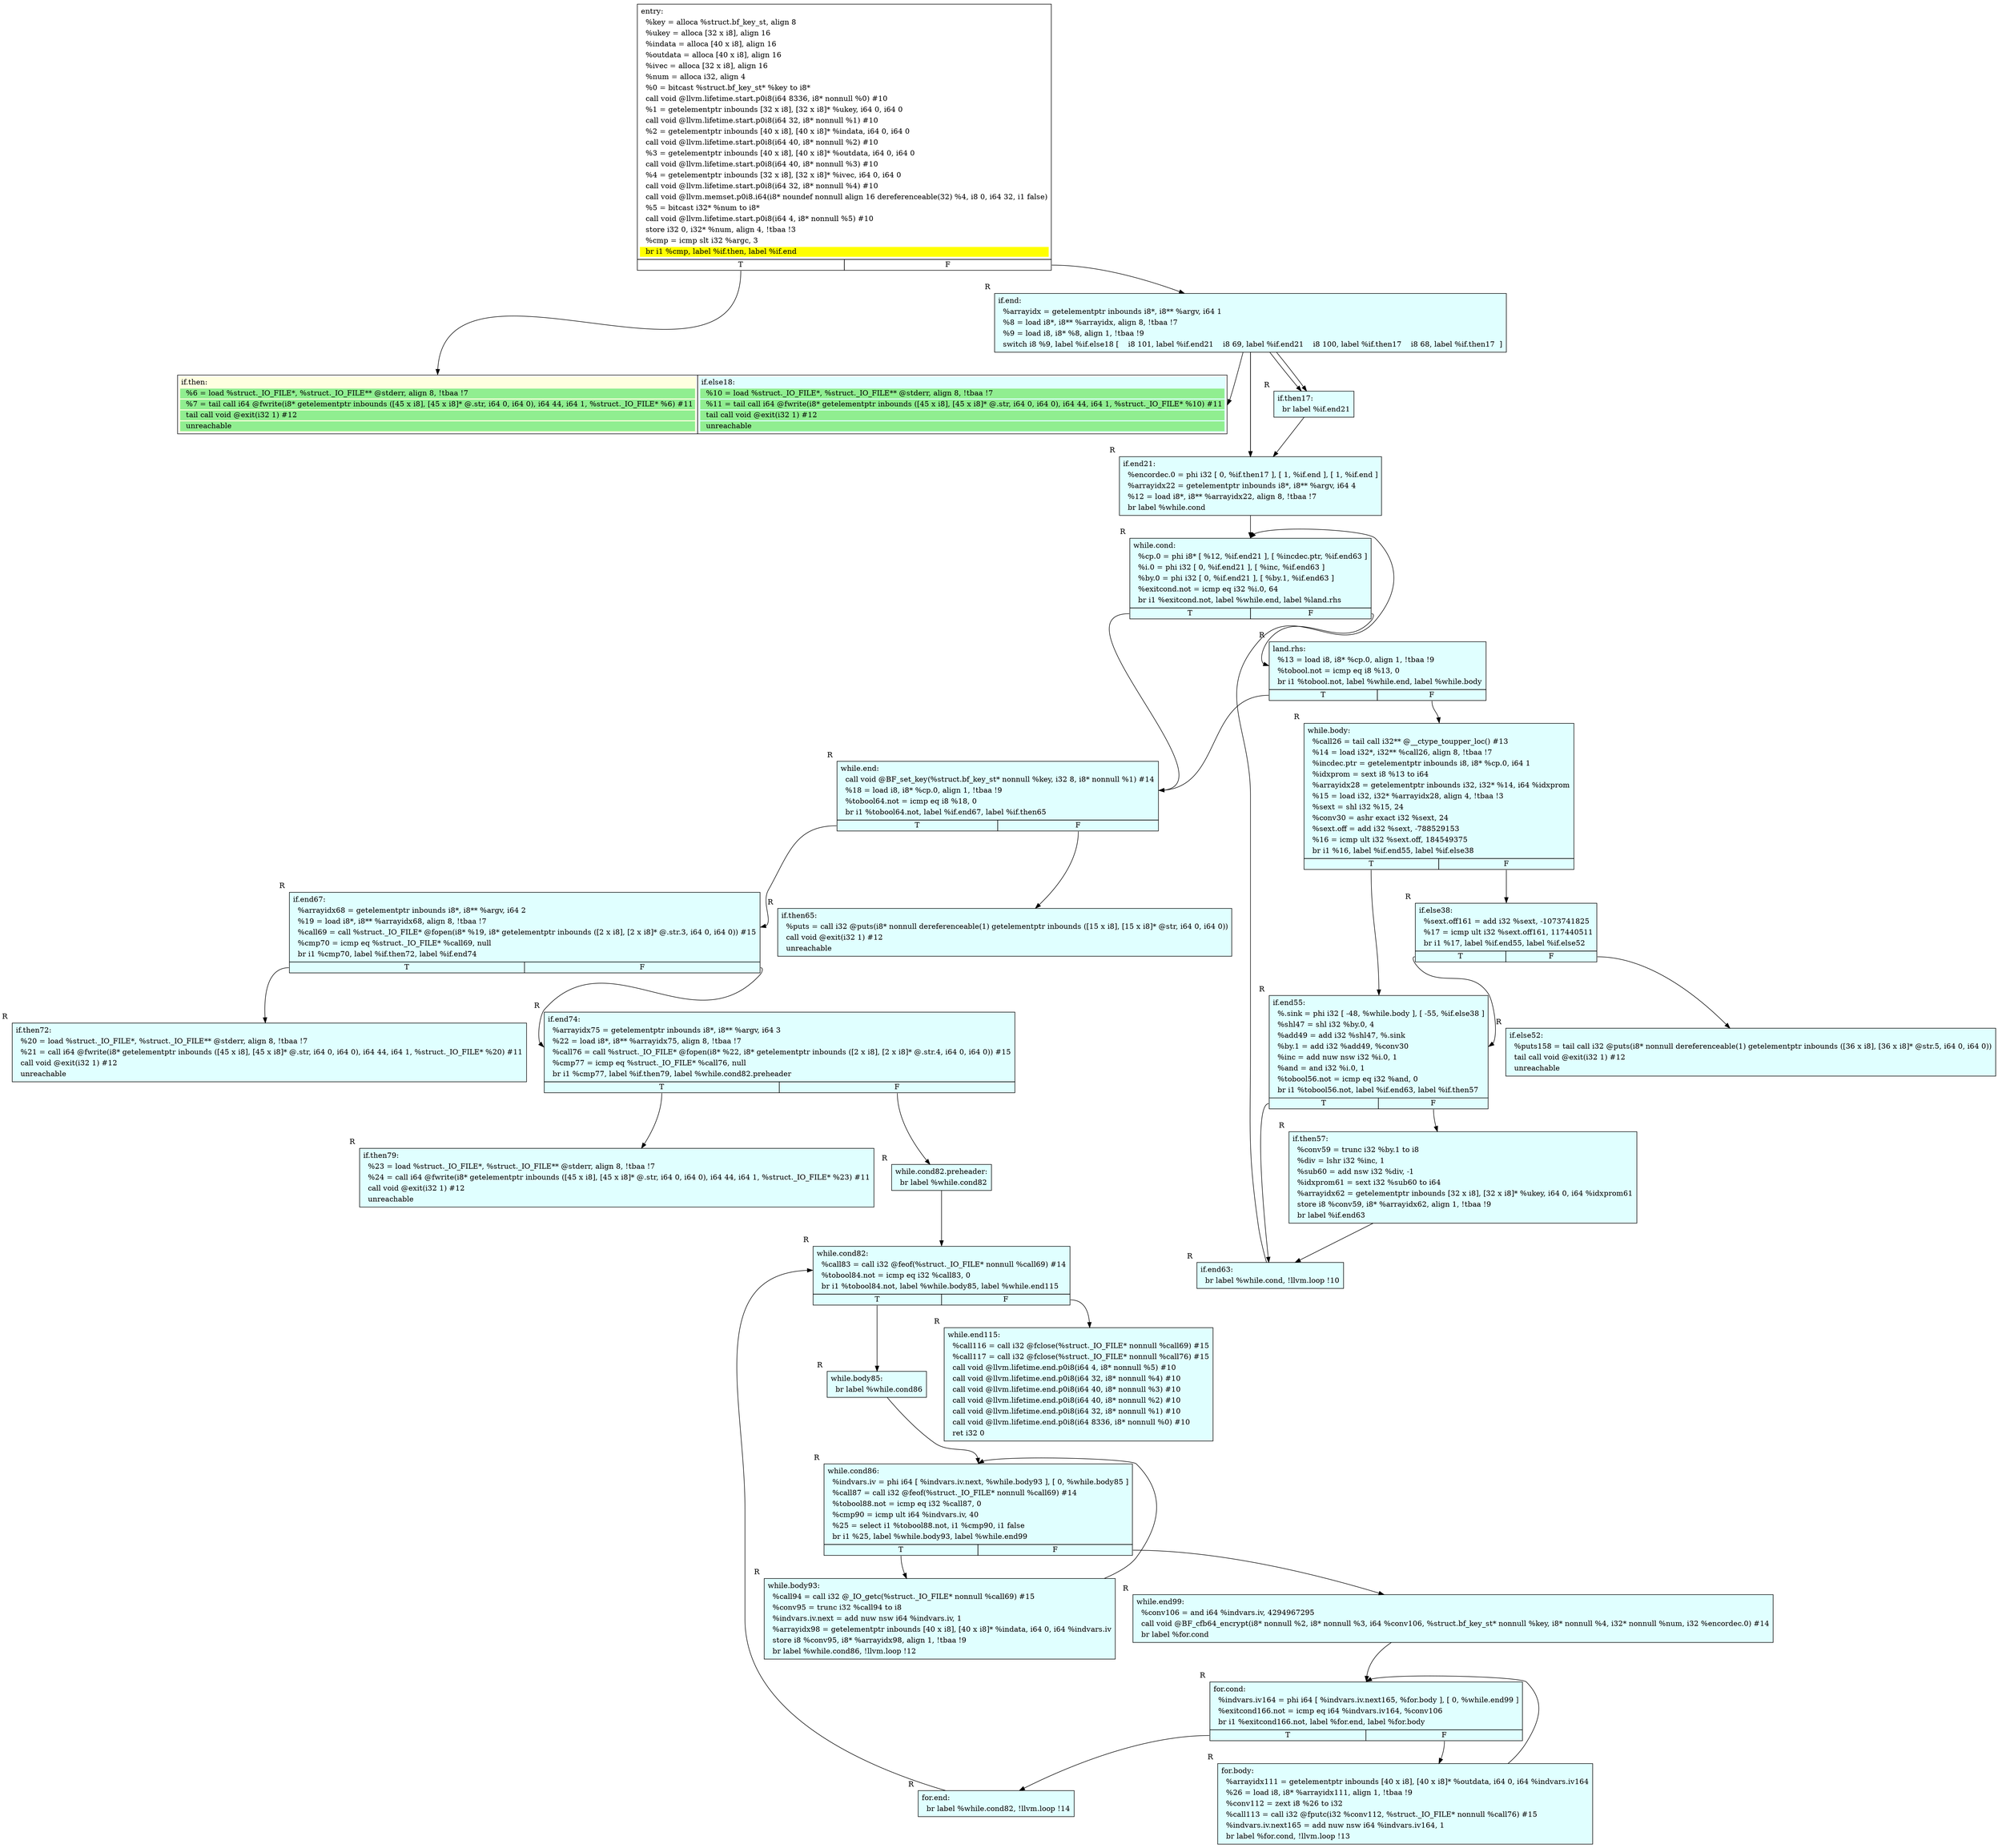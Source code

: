 digraph {
m_bb0 [shape = none, label  = <<table border="0" cellspacing="0">
<tr><td port="f1" border="1" colspan="2"><table bgcolor="LightYellow" border="0">
<tr><td align="left">if.then:</td></tr>
<tr><td bgcolor="lightgreen" align="left">  %6 = load %struct._IO_FILE*, %struct._IO_FILE** @stderr, align 8, !tbaa !7</td></tr>
<tr><td bgcolor="lightgreen" align="left">  %7 = tail call i64 @fwrite(i8* getelementptr inbounds ([45 x i8], [45 x i8]* @.str, i64 0, i64 0), i64 44, i64 1, %struct._IO_FILE* %6) #11</td></tr>
<tr><td bgcolor="lightgreen" align="left">  tail call void @exit(i32 1) #12</td></tr>
<tr><td bgcolor="lightgreen" align="left">  unreachable</td></tr>
</table>
</td>
<td port="f2" border="1" colspan="2"><table bgcolor="LightCyan" border="0">
<tr><td align="left">if.else18:</td></tr>
<tr><td bgcolor="lightgreen" align="left">  %10 = load %struct._IO_FILE*, %struct._IO_FILE** @stderr, align 8, !tbaa !7</td></tr>
<tr><td bgcolor="lightgreen" align="left">  %11 = tail call i64 @fwrite(i8* getelementptr inbounds ([45 x i8], [45 x i8]* @.str, i64 0, i64 0), i64 44, i64 1, %struct._IO_FILE* %10) #11</td></tr>
<tr><td bgcolor="lightgreen" align="left">  tail call void @exit(i32 1) #12</td></tr>
<tr><td bgcolor="lightgreen" align="left">  unreachable</td></tr>
</table>
</td></tr>
</table>> ]
f_bb0 [shape = none, label  = <<table  border="0" cellspacing="0">
<tr><td port="f" border="1" colspan="2"><table border="0">
<tr><td align="left">entry:</td></tr>
<tr><td align="left">  %key = alloca %struct.bf_key_st, align 8</td></tr>
<tr><td align="left">  %ukey = alloca [32 x i8], align 16</td></tr>
<tr><td align="left">  %indata = alloca [40 x i8], align 16</td></tr>
<tr><td align="left">  %outdata = alloca [40 x i8], align 16</td></tr>
<tr><td align="left">  %ivec = alloca [32 x i8], align 16</td></tr>
<tr><td align="left">  %num = alloca i32, align 4</td></tr>
<tr><td align="left">  %0 = bitcast %struct.bf_key_st* %key to i8*</td></tr>
<tr><td align="left">  call void @llvm.lifetime.start.p0i8(i64 8336, i8* nonnull %0) #10</td></tr>
<tr><td align="left">  %1 = getelementptr inbounds [32 x i8], [32 x i8]* %ukey, i64 0, i64 0</td></tr>
<tr><td align="left">  call void @llvm.lifetime.start.p0i8(i64 32, i8* nonnull %1) #10</td></tr>
<tr><td align="left">  %2 = getelementptr inbounds [40 x i8], [40 x i8]* %indata, i64 0, i64 0</td></tr>
<tr><td align="left">  call void @llvm.lifetime.start.p0i8(i64 40, i8* nonnull %2) #10</td></tr>
<tr><td align="left">  %3 = getelementptr inbounds [40 x i8], [40 x i8]* %outdata, i64 0, i64 0</td></tr>
<tr><td align="left">  call void @llvm.lifetime.start.p0i8(i64 40, i8* nonnull %3) #10</td></tr>
<tr><td align="left">  %4 = getelementptr inbounds [32 x i8], [32 x i8]* %ivec, i64 0, i64 0</td></tr>
<tr><td align="left">  call void @llvm.lifetime.start.p0i8(i64 32, i8* nonnull %4) #10</td></tr>
<tr><td align="left">  call void @llvm.memset.p0i8.i64(i8* noundef nonnull align 16 dereferenceable(32) %4, i8 0, i64 32, i1 false)</td></tr>
<tr><td align="left">  %5 = bitcast i32* %num to i8*</td></tr>
<tr><td align="left">  call void @llvm.lifetime.start.p0i8(i64 4, i8* nonnull %5) #10</td></tr>
<tr><td align="left">  store i32 0, i32* %num, align 4, !tbaa !3</td></tr>
<tr><td align="left">  %cmp = icmp slt i32 %argc, 3</td></tr>
<tr><td bgcolor="yellow" align="left">  br i1 %cmp, label %if.then, label %if.end</td></tr>
</table>
</td></tr>
<tr><td border="1" port="fT">T</td><td border="1" port="fF">F</td></tr>
</table>> ]
f_bb1 [shape = none,  xlabel="R", label  = <<table  bgcolor="LightCyan"  border="0" cellspacing="0">
<tr><td port="f" border="1"><table border="0">
<tr><td align="left">if.end:</td></tr>
<tr><td align="left">  %arrayidx = getelementptr inbounds i8*, i8** %argv, i64 1</td></tr>
<tr><td align="left">  %8 = load i8*, i8** %arrayidx, align 8, !tbaa !7</td></tr>
<tr><td align="left">  %9 = load i8, i8* %8, align 1, !tbaa !9</td></tr>
<tr><td align="left">  switch i8 %9, label %if.else18 [
    i8 101, label %if.end21
    i8 69, label %if.end21
    i8 100, label %if.then17
    i8 68, label %if.then17
  ]</td></tr>
</table>
</td></tr>
</table>> ]
f_bb2 [shape = none,  xlabel="R", label  = <<table  bgcolor="LightCyan"  border="0" cellspacing="0">
<tr><td port="f" border="1"><table border="0">
<tr><td align="left">if.then17:</td></tr>
<tr><td align="left">  br label %if.end21</td></tr>
</table>
</td></tr>
</table>> ]
f_bb3 [shape = none,  xlabel="R", label  = <<table  bgcolor="LightCyan"  border="0" cellspacing="0">
<tr><td port="f" border="1"><table border="0">
<tr><td align="left">if.end21:</td></tr>
<tr><td align="left">  %encordec.0 = phi i32 [ 0, %if.then17 ], [ 1, %if.end ], [ 1, %if.end ]</td></tr>
<tr><td align="left">  %arrayidx22 = getelementptr inbounds i8*, i8** %argv, i64 4</td></tr>
<tr><td align="left">  %12 = load i8*, i8** %arrayidx22, align 8, !tbaa !7</td></tr>
<tr><td align="left">  br label %while.cond</td></tr>
</table>
</td></tr>
</table>> ]
f_bb4 [shape = none,  xlabel="R", label  = <<table  bgcolor="LightCyan"  border="0" cellspacing="0">
<tr><td port="f" border="1" colspan="2"><table border="0">
<tr><td align="left">while.cond:</td></tr>
<tr><td align="left">  %cp.0 = phi i8* [ %12, %if.end21 ], [ %incdec.ptr, %if.end63 ]</td></tr>
<tr><td align="left">  %i.0 = phi i32 [ 0, %if.end21 ], [ %inc, %if.end63 ]</td></tr>
<tr><td align="left">  %by.0 = phi i32 [ 0, %if.end21 ], [ %by.1, %if.end63 ]</td></tr>
<tr><td align="left">  %exitcond.not = icmp eq i32 %i.0, 64</td></tr>
<tr><td align="left">  br i1 %exitcond.not, label %while.end, label %land.rhs</td></tr>
</table>
</td></tr>
<tr><td border="1" port="fT">T</td><td border="1" port="fF">F</td></tr>
</table>> ]
f_bb5 [shape = none,  xlabel="R", label  = <<table  bgcolor="LightCyan"  border="0" cellspacing="0">
<tr><td port="f" border="1" colspan="2"><table border="0">
<tr><td align="left">land.rhs:</td></tr>
<tr><td align="left">  %13 = load i8, i8* %cp.0, align 1, !tbaa !9</td></tr>
<tr><td align="left">  %tobool.not = icmp eq i8 %13, 0</td></tr>
<tr><td align="left">  br i1 %tobool.not, label %while.end, label %while.body</td></tr>
</table>
</td></tr>
<tr><td border="1" port="fT">T</td><td border="1" port="fF">F</td></tr>
</table>> ]
f_bb6 [shape = none,  xlabel="R", label  = <<table  bgcolor="LightCyan"  border="0" cellspacing="0">
<tr><td port="f" border="1" colspan="2"><table border="0">
<tr><td align="left">while.body:</td></tr>
<tr><td align="left">  %call26 = tail call i32** @__ctype_toupper_loc() #13</td></tr>
<tr><td align="left">  %14 = load i32*, i32** %call26, align 8, !tbaa !7</td></tr>
<tr><td align="left">  %incdec.ptr = getelementptr inbounds i8, i8* %cp.0, i64 1</td></tr>
<tr><td align="left">  %idxprom = sext i8 %13 to i64</td></tr>
<tr><td align="left">  %arrayidx28 = getelementptr inbounds i32, i32* %14, i64 %idxprom</td></tr>
<tr><td align="left">  %15 = load i32, i32* %arrayidx28, align 4, !tbaa !3</td></tr>
<tr><td align="left">  %sext = shl i32 %15, 24</td></tr>
<tr><td align="left">  %conv30 = ashr exact i32 %sext, 24</td></tr>
<tr><td align="left">  %sext.off = add i32 %sext, -788529153</td></tr>
<tr><td align="left">  %16 = icmp ult i32 %sext.off, 184549375</td></tr>
<tr><td align="left">  br i1 %16, label %if.end55, label %if.else38</td></tr>
</table>
</td></tr>
<tr><td border="1" port="fT">T</td><td border="1" port="fF">F</td></tr>
</table>> ]
f_bb7 [shape = none,  xlabel="R", label  = <<table  bgcolor="LightCyan"  border="0" cellspacing="0">
<tr><td port="f" border="1" colspan="2"><table border="0">
<tr><td align="left">if.else38:</td></tr>
<tr><td align="left">  %sext.off161 = add i32 %sext, -1073741825</td></tr>
<tr><td align="left">  %17 = icmp ult i32 %sext.off161, 117440511</td></tr>
<tr><td align="left">  br i1 %17, label %if.end55, label %if.else52</td></tr>
</table>
</td></tr>
<tr><td border="1" port="fT">T</td><td border="1" port="fF">F</td></tr>
</table>> ]
f_bb8 [shape = none,  xlabel="R", label  = <<table  bgcolor="LightCyan"  border="0" cellspacing="0">
<tr><td port="f" border="1"><table border="0">
<tr><td align="left">if.else52:</td></tr>
<tr><td align="left">  %puts158 = tail call i32 @puts(i8* nonnull dereferenceable(1) getelementptr inbounds ([36 x i8], [36 x i8]* @str.5, i64 0, i64 0))</td></tr>
<tr><td align="left">  tail call void @exit(i32 1) #12</td></tr>
<tr><td align="left">  unreachable</td></tr>
</table>
</td></tr>
</table>> ]
f_bb9 [shape = none,  xlabel="R", label  = <<table  bgcolor="LightCyan"  border="0" cellspacing="0">
<tr><td port="f" border="1" colspan="2"><table border="0">
<tr><td align="left">if.end55:</td></tr>
<tr><td align="left">  %.sink = phi i32 [ -48, %while.body ], [ -55, %if.else38 ]</td></tr>
<tr><td align="left">  %shl47 = shl i32 %by.0, 4</td></tr>
<tr><td align="left">  %add49 = add i32 %shl47, %.sink</td></tr>
<tr><td align="left">  %by.1 = add i32 %add49, %conv30</td></tr>
<tr><td align="left">  %inc = add nuw nsw i32 %i.0, 1</td></tr>
<tr><td align="left">  %and = and i32 %i.0, 1</td></tr>
<tr><td align="left">  %tobool56.not = icmp eq i32 %and, 0</td></tr>
<tr><td align="left">  br i1 %tobool56.not, label %if.end63, label %if.then57</td></tr>
</table>
</td></tr>
<tr><td border="1" port="fT">T</td><td border="1" port="fF">F</td></tr>
</table>> ]
f_bb10 [shape = none,  xlabel="R", label  = <<table  bgcolor="LightCyan"  border="0" cellspacing="0">
<tr><td port="f" border="1"><table border="0">
<tr><td align="left">if.then57:</td></tr>
<tr><td align="left">  %conv59 = trunc i32 %by.1 to i8</td></tr>
<tr><td align="left">  %div = lshr i32 %inc, 1</td></tr>
<tr><td align="left">  %sub60 = add nsw i32 %div, -1</td></tr>
<tr><td align="left">  %idxprom61 = sext i32 %sub60 to i64</td></tr>
<tr><td align="left">  %arrayidx62 = getelementptr inbounds [32 x i8], [32 x i8]* %ukey, i64 0, i64 %idxprom61</td></tr>
<tr><td align="left">  store i8 %conv59, i8* %arrayidx62, align 1, !tbaa !9</td></tr>
<tr><td align="left">  br label %if.end63</td></tr>
</table>
</td></tr>
</table>> ]
f_bb11 [shape = none,  xlabel="R", label  = <<table  bgcolor="LightCyan"  border="0" cellspacing="0">
<tr><td port="f" border="1"><table border="0">
<tr><td align="left">if.end63:</td></tr>
<tr><td align="left">  br label %while.cond, !llvm.loop !10</td></tr>
</table>
</td></tr>
</table>> ]
f_bb12 [shape = none,  xlabel="R", label  = <<table  bgcolor="LightCyan"  border="0" cellspacing="0">
<tr><td port="f" border="1" colspan="2"><table border="0">
<tr><td align="left">while.end:</td></tr>
<tr><td align="left">  call void @BF_set_key(%struct.bf_key_st* nonnull %key, i32 8, i8* nonnull %1) #14</td></tr>
<tr><td align="left">  %18 = load i8, i8* %cp.0, align 1, !tbaa !9</td></tr>
<tr><td align="left">  %tobool64.not = icmp eq i8 %18, 0</td></tr>
<tr><td align="left">  br i1 %tobool64.not, label %if.end67, label %if.then65</td></tr>
</table>
</td></tr>
<tr><td border="1" port="fT">T</td><td border="1" port="fF">F</td></tr>
</table>> ]
f_bb13 [shape = none,  xlabel="R", label  = <<table  bgcolor="LightCyan"  border="0" cellspacing="0">
<tr><td port="f" border="1"><table border="0">
<tr><td align="left">if.then65:</td></tr>
<tr><td align="left">  %puts = call i32 @puts(i8* nonnull dereferenceable(1) getelementptr inbounds ([15 x i8], [15 x i8]* @str, i64 0, i64 0))</td></tr>
<tr><td align="left">  call void @exit(i32 1) #12</td></tr>
<tr><td align="left">  unreachable</td></tr>
</table>
</td></tr>
</table>> ]
f_bb14 [shape = none,  xlabel="R", label  = <<table  bgcolor="LightCyan"  border="0" cellspacing="0">
<tr><td port="f" border="1" colspan="2"><table border="0">
<tr><td align="left">if.end67:</td></tr>
<tr><td align="left">  %arrayidx68 = getelementptr inbounds i8*, i8** %argv, i64 2</td></tr>
<tr><td align="left">  %19 = load i8*, i8** %arrayidx68, align 8, !tbaa !7</td></tr>
<tr><td align="left">  %call69 = call %struct._IO_FILE* @fopen(i8* %19, i8* getelementptr inbounds ([2 x i8], [2 x i8]* @.str.3, i64 0, i64 0)) #15</td></tr>
<tr><td align="left">  %cmp70 = icmp eq %struct._IO_FILE* %call69, null</td></tr>
<tr><td align="left">  br i1 %cmp70, label %if.then72, label %if.end74</td></tr>
</table>
</td></tr>
<tr><td border="1" port="fT">T</td><td border="1" port="fF">F</td></tr>
</table>> ]
f_bb15 [shape = none,  xlabel="R", label  = <<table  bgcolor="LightCyan"  border="0" cellspacing="0">
<tr><td port="f" border="1"><table border="0">
<tr><td align="left">if.then72:</td></tr>
<tr><td align="left">  %20 = load %struct._IO_FILE*, %struct._IO_FILE** @stderr, align 8, !tbaa !7</td></tr>
<tr><td align="left">  %21 = call i64 @fwrite(i8* getelementptr inbounds ([45 x i8], [45 x i8]* @.str, i64 0, i64 0), i64 44, i64 1, %struct._IO_FILE* %20) #11</td></tr>
<tr><td align="left">  call void @exit(i32 1) #12</td></tr>
<tr><td align="left">  unreachable</td></tr>
</table>
</td></tr>
</table>> ]
f_bb16 [shape = none,  xlabel="R", label  = <<table  bgcolor="LightCyan"  border="0" cellspacing="0">
<tr><td port="f" border="1" colspan="2"><table border="0">
<tr><td align="left">if.end74:</td></tr>
<tr><td align="left">  %arrayidx75 = getelementptr inbounds i8*, i8** %argv, i64 3</td></tr>
<tr><td align="left">  %22 = load i8*, i8** %arrayidx75, align 8, !tbaa !7</td></tr>
<tr><td align="left">  %call76 = call %struct._IO_FILE* @fopen(i8* %22, i8* getelementptr inbounds ([2 x i8], [2 x i8]* @.str.4, i64 0, i64 0)) #15</td></tr>
<tr><td align="left">  %cmp77 = icmp eq %struct._IO_FILE* %call76, null</td></tr>
<tr><td align="left">  br i1 %cmp77, label %if.then79, label %while.cond82.preheader</td></tr>
</table>
</td></tr>
<tr><td border="1" port="fT">T</td><td border="1" port="fF">F</td></tr>
</table>> ]
f_bb17 [shape = none,  xlabel="R", label  = <<table  bgcolor="LightCyan"  border="0" cellspacing="0">
<tr><td port="f" border="1"><table border="0">
<tr><td align="left">while.cond82.preheader:</td></tr>
<tr><td align="left">  br label %while.cond82</td></tr>
</table>
</td></tr>
</table>> ]
f_bb18 [shape = none,  xlabel="R", label  = <<table  bgcolor="LightCyan"  border="0" cellspacing="0">
<tr><td port="f" border="1"><table border="0">
<tr><td align="left">if.then79:</td></tr>
<tr><td align="left">  %23 = load %struct._IO_FILE*, %struct._IO_FILE** @stderr, align 8, !tbaa !7</td></tr>
<tr><td align="left">  %24 = call i64 @fwrite(i8* getelementptr inbounds ([45 x i8], [45 x i8]* @.str, i64 0, i64 0), i64 44, i64 1, %struct._IO_FILE* %23) #11</td></tr>
<tr><td align="left">  call void @exit(i32 1) #12</td></tr>
<tr><td align="left">  unreachable</td></tr>
</table>
</td></tr>
</table>> ]
f_bb19 [shape = none,  xlabel="R", label  = <<table  bgcolor="LightCyan"  border="0" cellspacing="0">
<tr><td port="f" border="1" colspan="2"><table border="0">
<tr><td align="left">while.cond82:</td></tr>
<tr><td align="left">  %call83 = call i32 @feof(%struct._IO_FILE* nonnull %call69) #14</td></tr>
<tr><td align="left">  %tobool84.not = icmp eq i32 %call83, 0</td></tr>
<tr><td align="left">  br i1 %tobool84.not, label %while.body85, label %while.end115</td></tr>
</table>
</td></tr>
<tr><td border="1" port="fT">T</td><td border="1" port="fF">F</td></tr>
</table>> ]
f_bb20 [shape = none,  xlabel="R", label  = <<table  bgcolor="LightCyan"  border="0" cellspacing="0">
<tr><td port="f" border="1"><table border="0">
<tr><td align="left">while.body85:</td></tr>
<tr><td align="left">  br label %while.cond86</td></tr>
</table>
</td></tr>
</table>> ]
f_bb21 [shape = none,  xlabel="R", label  = <<table  bgcolor="LightCyan"  border="0" cellspacing="0">
<tr><td port="f" border="1" colspan="2"><table border="0">
<tr><td align="left">while.cond86:</td></tr>
<tr><td align="left">  %indvars.iv = phi i64 [ %indvars.iv.next, %while.body93 ], [ 0, %while.body85 ]</td></tr>
<tr><td align="left">  %call87 = call i32 @feof(%struct._IO_FILE* nonnull %call69) #14</td></tr>
<tr><td align="left">  %tobool88.not = icmp eq i32 %call87, 0</td></tr>
<tr><td align="left">  %cmp90 = icmp ult i64 %indvars.iv, 40</td></tr>
<tr><td align="left">  %25 = select i1 %tobool88.not, i1 %cmp90, i1 false</td></tr>
<tr><td align="left">  br i1 %25, label %while.body93, label %while.end99</td></tr>
</table>
</td></tr>
<tr><td border="1" port="fT">T</td><td border="1" port="fF">F</td></tr>
</table>> ]
f_bb22 [shape = none,  xlabel="R", label  = <<table  bgcolor="LightCyan"  border="0" cellspacing="0">
<tr><td port="f" border="1"><table border="0">
<tr><td align="left">while.body93:</td></tr>
<tr><td align="left">  %call94 = call i32 @_IO_getc(%struct._IO_FILE* nonnull %call69) #15</td></tr>
<tr><td align="left">  %conv95 = trunc i32 %call94 to i8</td></tr>
<tr><td align="left">  %indvars.iv.next = add nuw nsw i64 %indvars.iv, 1</td></tr>
<tr><td align="left">  %arrayidx98 = getelementptr inbounds [40 x i8], [40 x i8]* %indata, i64 0, i64 %indvars.iv</td></tr>
<tr><td align="left">  store i8 %conv95, i8* %arrayidx98, align 1, !tbaa !9</td></tr>
<tr><td align="left">  br label %while.cond86, !llvm.loop !12</td></tr>
</table>
</td></tr>
</table>> ]
f_bb23 [shape = none,  xlabel="R", label  = <<table  bgcolor="LightCyan"  border="0" cellspacing="0">
<tr><td port="f" border="1"><table border="0">
<tr><td align="left">while.end99:</td></tr>
<tr><td align="left">  %conv106 = and i64 %indvars.iv, 4294967295</td></tr>
<tr><td align="left">  call void @BF_cfb64_encrypt(i8* nonnull %2, i8* nonnull %3, i64 %conv106, %struct.bf_key_st* nonnull %key, i8* nonnull %4, i32* nonnull %num, i32 %encordec.0) #14</td></tr>
<tr><td align="left">  br label %for.cond</td></tr>
</table>
</td></tr>
</table>> ]
f_bb24 [shape = none,  xlabel="R", label  = <<table  bgcolor="LightCyan"  border="0" cellspacing="0">
<tr><td port="f" border="1" colspan="2"><table border="0">
<tr><td align="left">for.cond:</td></tr>
<tr><td align="left">  %indvars.iv164 = phi i64 [ %indvars.iv.next165, %for.body ], [ 0, %while.end99 ]</td></tr>
<tr><td align="left">  %exitcond166.not = icmp eq i64 %indvars.iv164, %conv106</td></tr>
<tr><td align="left">  br i1 %exitcond166.not, label %for.end, label %for.body</td></tr>
</table>
</td></tr>
<tr><td border="1" port="fT">T</td><td border="1" port="fF">F</td></tr>
</table>> ]
f_bb25 [shape = none,  xlabel="R", label  = <<table  bgcolor="LightCyan"  border="0" cellspacing="0">
<tr><td port="f" border="1"><table border="0">
<tr><td align="left">for.body:</td></tr>
<tr><td align="left">  %arrayidx111 = getelementptr inbounds [40 x i8], [40 x i8]* %outdata, i64 0, i64 %indvars.iv164</td></tr>
<tr><td align="left">  %26 = load i8, i8* %arrayidx111, align 1, !tbaa !9</td></tr>
<tr><td align="left">  %conv112 = zext i8 %26 to i32</td></tr>
<tr><td align="left">  %call113 = call i32 @fputc(i32 %conv112, %struct._IO_FILE* nonnull %call76) #15</td></tr>
<tr><td align="left">  %indvars.iv.next165 = add nuw nsw i64 %indvars.iv164, 1</td></tr>
<tr><td align="left">  br label %for.cond, !llvm.loop !13</td></tr>
</table>
</td></tr>
</table>> ]
f_bb26 [shape = none,  xlabel="R", label  = <<table  bgcolor="LightCyan"  border="0" cellspacing="0">
<tr><td port="f" border="1"><table border="0">
<tr><td align="left">for.end:</td></tr>
<tr><td align="left">  br label %while.cond82, !llvm.loop !14</td></tr>
</table>
</td></tr>
</table>> ]
f_bb27 [shape = none,  xlabel="R", label  = <<table  bgcolor="LightCyan"  border="0" cellspacing="0">
<tr><td port="f" border="1"><table border="0">
<tr><td align="left">while.end115:</td></tr>
<tr><td align="left">  %call116 = call i32 @fclose(%struct._IO_FILE* nonnull %call69) #15</td></tr>
<tr><td align="left">  %call117 = call i32 @fclose(%struct._IO_FILE* nonnull %call76) #15</td></tr>
<tr><td align="left">  call void @llvm.lifetime.end.p0i8(i64 4, i8* nonnull %5) #10</td></tr>
<tr><td align="left">  call void @llvm.lifetime.end.p0i8(i64 32, i8* nonnull %4) #10</td></tr>
<tr><td align="left">  call void @llvm.lifetime.end.p0i8(i64 40, i8* nonnull %3) #10</td></tr>
<tr><td align="left">  call void @llvm.lifetime.end.p0i8(i64 40, i8* nonnull %2) #10</td></tr>
<tr><td align="left">  call void @llvm.lifetime.end.p0i8(i64 32, i8* nonnull %1) #10</td></tr>
<tr><td align="left">  call void @llvm.lifetime.end.p0i8(i64 8336, i8* nonnull %0) #10</td></tr>
<tr><td align="left">  ret i32 0</td></tr>
</table>
</td></tr>
</table>> ]
f_bb0:fT -> m_bb0:f1
f_bb0:fF -> f_bb1:f
f_bb1:f -> m_bb0:f2
f_bb1:f -> f_bb3:f
f_bb1:f -> f_bb3:f
f_bb1:f -> f_bb2:f
f_bb1:f -> f_bb2:f
f_bb2:f -> f_bb3:f
f_bb3:f -> f_bb4:f
f_bb4:fT -> f_bb12:f
f_bb4:fF -> f_bb5:f
f_bb5:fT -> f_bb12:f
f_bb5:fF -> f_bb6:f
f_bb6:fT -> f_bb9:f
f_bb6:fF -> f_bb7:f
f_bb7:fT -> f_bb9:f
f_bb7:fF -> f_bb8:f
f_bb9:fT -> f_bb11:f
f_bb9:fF -> f_bb10:f
f_bb10:f -> f_bb11:f
f_bb11:f -> f_bb4:f
f_bb12:fT -> f_bb14:f
f_bb12:fF -> f_bb13:f
f_bb14:fT -> f_bb15:f
f_bb14:fF -> f_bb16:f
f_bb16:fT -> f_bb18:f
f_bb16:fF -> f_bb17:f
f_bb17:f -> f_bb19:f
f_bb19:fT -> f_bb20:f
f_bb19:fF -> f_bb27:f
f_bb20:f -> f_bb21:f
f_bb21:fT -> f_bb22:f
f_bb21:fF -> f_bb23:f
f_bb22:f -> f_bb21:f
f_bb23:f -> f_bb24:f
f_bb24:fT -> f_bb26:f
f_bb24:fF -> f_bb25:f
f_bb25:f -> f_bb24:f
f_bb26:f -> f_bb19:f
}

